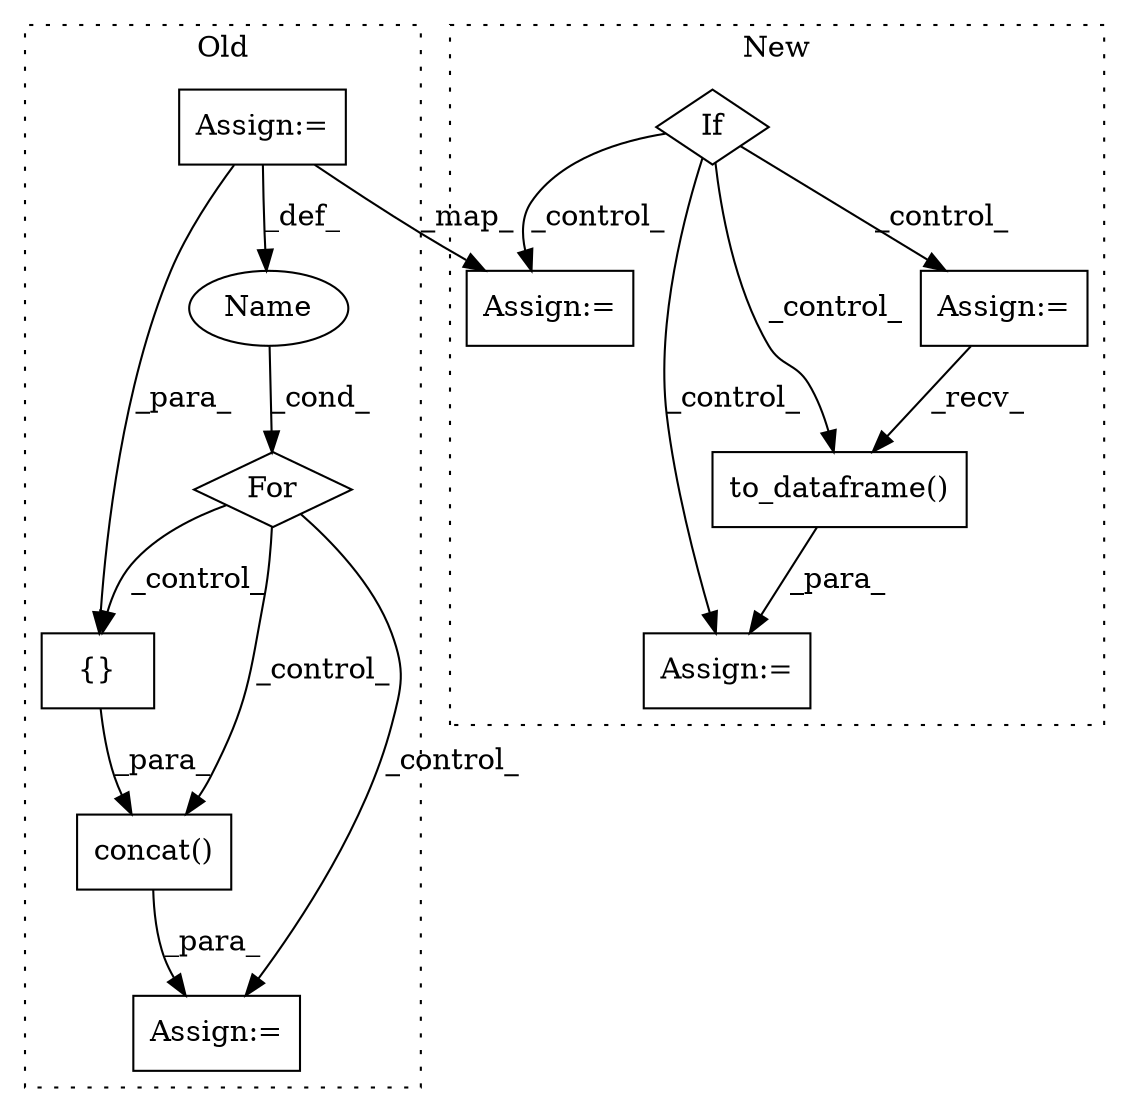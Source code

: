 digraph G {
subgraph cluster0 {
1 [label="concat()" a="75" s="54218,54248" l="10,9" shape="box"];
3 [label="Assign:=" a="68" s="54215" l="3" shape="box"];
5 [label="{}" a="59" s="54228,54247" l="1,0" shape="box"];
8 [label="Name" a="87" s="54135" l="1" shape="ellipse"];
9 [label="For" a="107" s="54128,54152" l="4,22" shape="diamond"];
10 [label="Assign:=" a="68" s="52925" l="3" shape="box"];
label = "Old";
style="dotted";
}
subgraph cluster1 {
2 [label="If" a="96" s="60882" l="3" shape="diamond"];
4 [label="Assign:=" a="68" s="62479" l="3" shape="box"];
6 [label="Assign:=" a="68" s="62279" l="3" shape="box"];
7 [label="to_dataframe()" a="75" s="62482,62527" l="17,1" shape="box"];
11 [label="Assign:=" a="68" s="60947" l="3" shape="box"];
label = "New";
style="dotted";
}
1 -> 3 [label="_para_"];
2 -> 11 [label="_control_"];
2 -> 4 [label="_control_"];
2 -> 6 [label="_control_"];
2 -> 7 [label="_control_"];
5 -> 1 [label="_para_"];
6 -> 7 [label="_recv_"];
7 -> 4 [label="_para_"];
8 -> 9 [label="_cond_"];
9 -> 3 [label="_control_"];
9 -> 1 [label="_control_"];
9 -> 5 [label="_control_"];
10 -> 5 [label="_para_"];
10 -> 8 [label="_def_"];
10 -> 11 [label="_map_"];
}